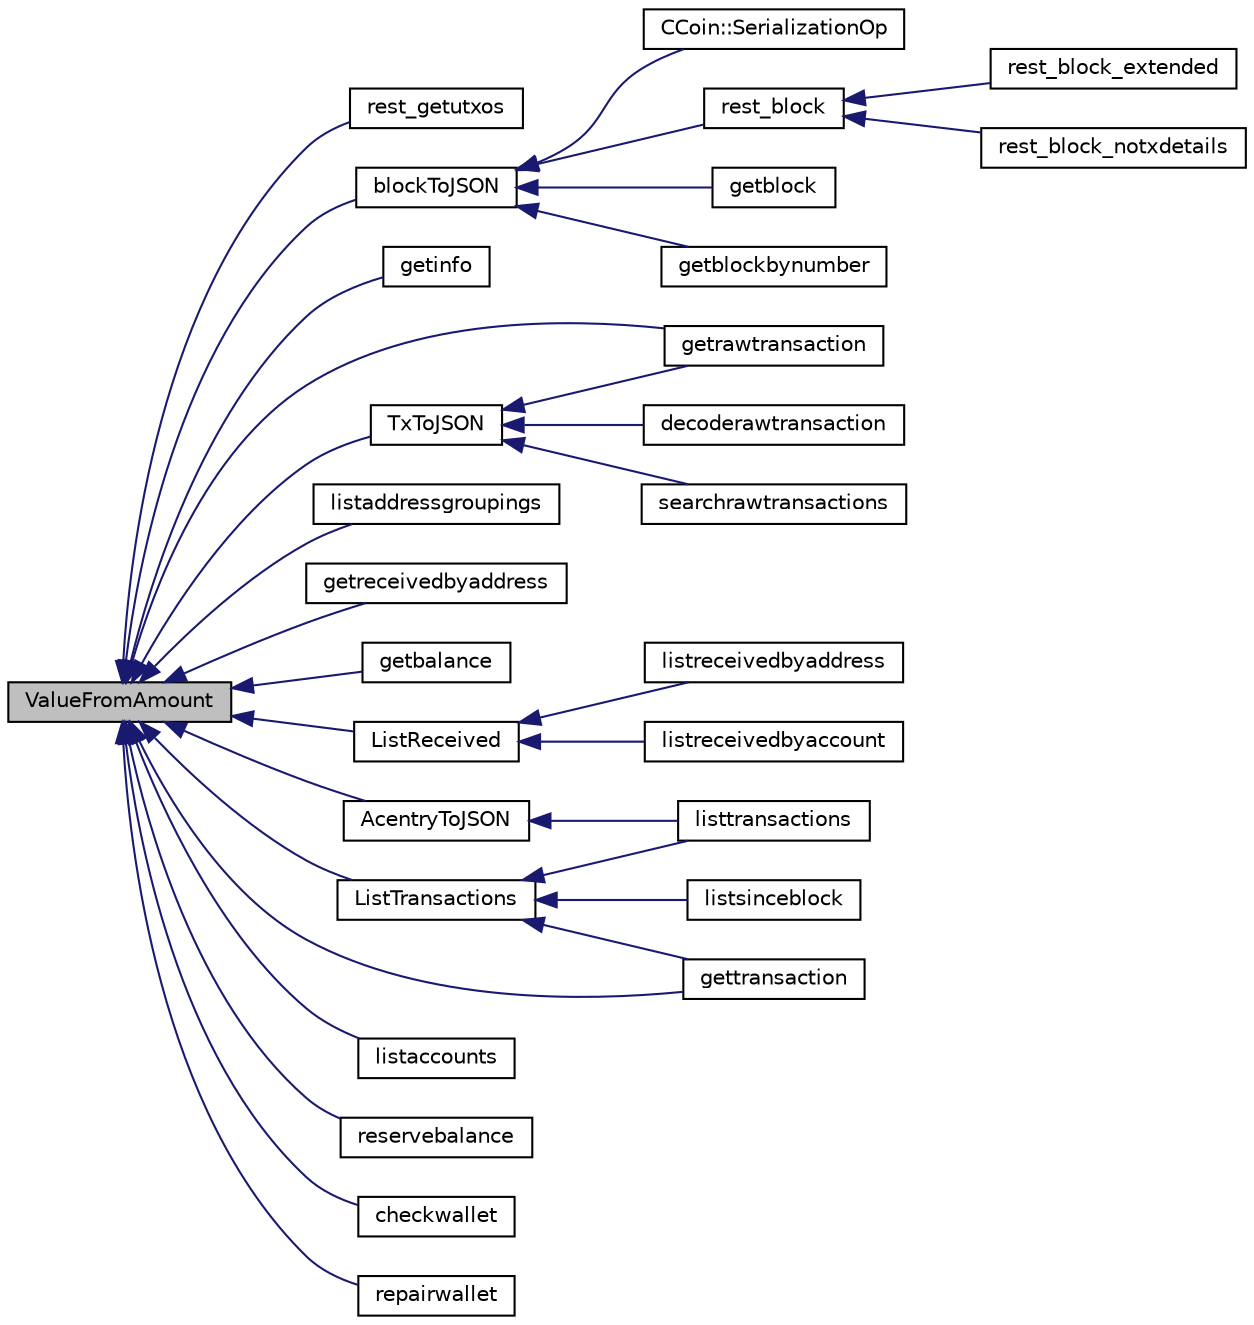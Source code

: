 digraph "ValueFromAmount"
{
  edge [fontname="Helvetica",fontsize="10",labelfontname="Helvetica",labelfontsize="10"];
  node [fontname="Helvetica",fontsize="10",shape=record];
  rankdir="LR";
  Node320 [label="ValueFromAmount",height=0.2,width=0.4,color="black", fillcolor="grey75", style="filled", fontcolor="black"];
  Node320 -> Node321 [dir="back",color="midnightblue",fontsize="10",style="solid",fontname="Helvetica"];
  Node321 [label="rest_getutxos",height=0.2,width=0.4,color="black", fillcolor="white", style="filled",URL="$d8/d04/rest_8cpp.html#a1e87e488337475c6260de93cbf181b31"];
  Node320 -> Node322 [dir="back",color="midnightblue",fontsize="10",style="solid",fontname="Helvetica"];
  Node322 [label="blockToJSON",height=0.2,width=0.4,color="black", fillcolor="white", style="filled",URL="$d0/d47/rpcblockchain_8cpp.html#a414df5de934bac4418f19c9293f63dad"];
  Node322 -> Node323 [dir="back",color="midnightblue",fontsize="10",style="solid",fontname="Helvetica"];
  Node323 [label="CCoin::SerializationOp",height=0.2,width=0.4,color="black", fillcolor="white", style="filled",URL="$d6/d99/struct_c_coin.html#a2a0a2532bdacb03b087b3b0a400830ec"];
  Node322 -> Node324 [dir="back",color="midnightblue",fontsize="10",style="solid",fontname="Helvetica"];
  Node324 [label="rest_block",height=0.2,width=0.4,color="black", fillcolor="white", style="filled",URL="$d8/d04/rest_8cpp.html#a99e4aae76e1b90f996cf7c24b5281464"];
  Node324 -> Node325 [dir="back",color="midnightblue",fontsize="10",style="solid",fontname="Helvetica"];
  Node325 [label="rest_block_extended",height=0.2,width=0.4,color="black", fillcolor="white", style="filled",URL="$d8/d04/rest_8cpp.html#af08858ee3c5d6236db44a62c423e0c0e"];
  Node324 -> Node326 [dir="back",color="midnightblue",fontsize="10",style="solid",fontname="Helvetica"];
  Node326 [label="rest_block_notxdetails",height=0.2,width=0.4,color="black", fillcolor="white", style="filled",URL="$d8/d04/rest_8cpp.html#acf422a3f71f1fd9963d6c65517bbb654"];
  Node322 -> Node327 [dir="back",color="midnightblue",fontsize="10",style="solid",fontname="Helvetica"];
  Node327 [label="getblock",height=0.2,width=0.4,color="black", fillcolor="white", style="filled",URL="$d0/d47/rpcblockchain_8cpp.html#a63608cf1bb275120194c3b4e070af3d7"];
  Node322 -> Node328 [dir="back",color="midnightblue",fontsize="10",style="solid",fontname="Helvetica"];
  Node328 [label="getblockbynumber",height=0.2,width=0.4,color="black", fillcolor="white", style="filled",URL="$d0/d47/rpcblockchain_8cpp.html#a4039f7b3e313c63b81c98e3fc479a117"];
  Node320 -> Node329 [dir="back",color="midnightblue",fontsize="10",style="solid",fontname="Helvetica"];
  Node329 [label="getinfo",height=0.2,width=0.4,color="black", fillcolor="white", style="filled",URL="$db/d48/rpcmisc_8cpp.html#a70335b93783d51e48d276a1e08bd721a"];
  Node320 -> Node330 [dir="back",color="midnightblue",fontsize="10",style="solid",fontname="Helvetica"];
  Node330 [label="TxToJSON",height=0.2,width=0.4,color="black", fillcolor="white", style="filled",URL="$dc/da8/rpcrawtransaction_8cpp.html#a366b04dae2aae86eee356cc85d759268"];
  Node330 -> Node331 [dir="back",color="midnightblue",fontsize="10",style="solid",fontname="Helvetica"];
  Node331 [label="getrawtransaction",height=0.2,width=0.4,color="black", fillcolor="white", style="filled",URL="$dc/da8/rpcrawtransaction_8cpp.html#a12e1b8a05d99d1544e5343c2282cc55a"];
  Node330 -> Node332 [dir="back",color="midnightblue",fontsize="10",style="solid",fontname="Helvetica"];
  Node332 [label="decoderawtransaction",height=0.2,width=0.4,color="black", fillcolor="white", style="filled",URL="$dc/da8/rpcrawtransaction_8cpp.html#a6775c600b1bfdbb22f38e5f1cd27cfea"];
  Node330 -> Node333 [dir="back",color="midnightblue",fontsize="10",style="solid",fontname="Helvetica"];
  Node333 [label="searchrawtransactions",height=0.2,width=0.4,color="black", fillcolor="white", style="filled",URL="$dc/da8/rpcrawtransaction_8cpp.html#ae119520f4c7a75fcaf31fbfaf8dff482"];
  Node320 -> Node331 [dir="back",color="midnightblue",fontsize="10",style="solid",fontname="Helvetica"];
  Node320 -> Node334 [dir="back",color="midnightblue",fontsize="10",style="solid",fontname="Helvetica"];
  Node334 [label="listaddressgroupings",height=0.2,width=0.4,color="black", fillcolor="white", style="filled",URL="$df/d1d/rpcwallet_8cpp.html#a6be618acd7a7b1fb454dacbf24294317"];
  Node320 -> Node335 [dir="back",color="midnightblue",fontsize="10",style="solid",fontname="Helvetica"];
  Node335 [label="getreceivedbyaddress",height=0.2,width=0.4,color="black", fillcolor="white", style="filled",URL="$df/d1d/rpcwallet_8cpp.html#abbb6475509aa2e69844f0b3a8bcb422a"];
  Node320 -> Node336 [dir="back",color="midnightblue",fontsize="10",style="solid",fontname="Helvetica"];
  Node336 [label="getbalance",height=0.2,width=0.4,color="black", fillcolor="white", style="filled",URL="$df/d1d/rpcwallet_8cpp.html#a1fdcef480c78c033eb587bd442ec305f"];
  Node320 -> Node337 [dir="back",color="midnightblue",fontsize="10",style="solid",fontname="Helvetica"];
  Node337 [label="ListReceived",height=0.2,width=0.4,color="black", fillcolor="white", style="filled",URL="$df/d1d/rpcwallet_8cpp.html#a0cc958f67a8d6d0002cb4fee19eddb5c"];
  Node337 -> Node338 [dir="back",color="midnightblue",fontsize="10",style="solid",fontname="Helvetica"];
  Node338 [label="listreceivedbyaddress",height=0.2,width=0.4,color="black", fillcolor="white", style="filled",URL="$df/d1d/rpcwallet_8cpp.html#a34b36ceb4a7e36e0dab24cf675c49da5"];
  Node337 -> Node339 [dir="back",color="midnightblue",fontsize="10",style="solid",fontname="Helvetica"];
  Node339 [label="listreceivedbyaccount",height=0.2,width=0.4,color="black", fillcolor="white", style="filled",URL="$df/d1d/rpcwallet_8cpp.html#ab7e240a25a3d2d30ffb65bdfdfa082eb"];
  Node320 -> Node340 [dir="back",color="midnightblue",fontsize="10",style="solid",fontname="Helvetica"];
  Node340 [label="ListTransactions",height=0.2,width=0.4,color="black", fillcolor="white", style="filled",URL="$df/d1d/rpcwallet_8cpp.html#a460d931e7f098979bea783409c971d53"];
  Node340 -> Node341 [dir="back",color="midnightblue",fontsize="10",style="solid",fontname="Helvetica"];
  Node341 [label="listtransactions",height=0.2,width=0.4,color="black", fillcolor="white", style="filled",URL="$df/d1d/rpcwallet_8cpp.html#a3247ccfc52f810122e28895d423e13fd"];
  Node340 -> Node342 [dir="back",color="midnightblue",fontsize="10",style="solid",fontname="Helvetica"];
  Node342 [label="listsinceblock",height=0.2,width=0.4,color="black", fillcolor="white", style="filled",URL="$df/d1d/rpcwallet_8cpp.html#a53cf4975a89f414ef3bd180f6b4773cd"];
  Node340 -> Node343 [dir="back",color="midnightblue",fontsize="10",style="solid",fontname="Helvetica"];
  Node343 [label="gettransaction",height=0.2,width=0.4,color="black", fillcolor="white", style="filled",URL="$df/d1d/rpcwallet_8cpp.html#a845c15a1402787fcf2cc021111ea89f5"];
  Node320 -> Node344 [dir="back",color="midnightblue",fontsize="10",style="solid",fontname="Helvetica"];
  Node344 [label="AcentryToJSON",height=0.2,width=0.4,color="black", fillcolor="white", style="filled",URL="$df/d1d/rpcwallet_8cpp.html#af19d4e3078c194d869f5d60c4103bc08"];
  Node344 -> Node341 [dir="back",color="midnightblue",fontsize="10",style="solid",fontname="Helvetica"];
  Node320 -> Node345 [dir="back",color="midnightblue",fontsize="10",style="solid",fontname="Helvetica"];
  Node345 [label="listaccounts",height=0.2,width=0.4,color="black", fillcolor="white", style="filled",URL="$df/d1d/rpcwallet_8cpp.html#a0cd5dc1112a6c6d5a29a381cd7967fc5"];
  Node320 -> Node343 [dir="back",color="midnightblue",fontsize="10",style="solid",fontname="Helvetica"];
  Node320 -> Node346 [dir="back",color="midnightblue",fontsize="10",style="solid",fontname="Helvetica"];
  Node346 [label="reservebalance",height=0.2,width=0.4,color="black", fillcolor="white", style="filled",URL="$df/d1d/rpcwallet_8cpp.html#ac121309c99bd91b41eb61a3a8f1ab902"];
  Node320 -> Node347 [dir="back",color="midnightblue",fontsize="10",style="solid",fontname="Helvetica"];
  Node347 [label="checkwallet",height=0.2,width=0.4,color="black", fillcolor="white", style="filled",URL="$df/d1d/rpcwallet_8cpp.html#ac95c27d6c75d33b4b348e5a1dc3e8373"];
  Node320 -> Node348 [dir="back",color="midnightblue",fontsize="10",style="solid",fontname="Helvetica"];
  Node348 [label="repairwallet",height=0.2,width=0.4,color="black", fillcolor="white", style="filled",URL="$df/d1d/rpcwallet_8cpp.html#a108a0edf8845aea1cb901523c05bb9ea"];
}
